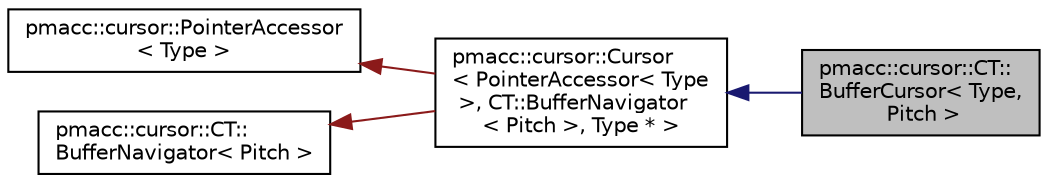 digraph "pmacc::cursor::CT::BufferCursor&lt; Type, Pitch &gt;"
{
 // LATEX_PDF_SIZE
  edge [fontname="Helvetica",fontsize="10",labelfontname="Helvetica",labelfontsize="10"];
  node [fontname="Helvetica",fontsize="10",shape=record];
  rankdir="LR";
  Node1 [label="pmacc::cursor::CT::\lBufferCursor\< Type,\l Pitch \>",height=0.2,width=0.4,color="black", fillcolor="grey75", style="filled", fontcolor="black",tooltip="Compile-time version of cursor::BufferCursor where pitch is a compile-time vector."];
  Node2 -> Node1 [dir="back",color="midnightblue",fontsize="10",style="solid",fontname="Helvetica"];
  Node2 [label="pmacc::cursor::Cursor\l\< PointerAccessor\< Type\l \>, CT::BufferNavigator\l\< Pitch \>, Type * \>",height=0.2,width=0.4,color="black", fillcolor="white", style="filled",URL="$classpmacc_1_1cursor_1_1_cursor.html",tooltip=" "];
  Node3 -> Node2 [dir="back",color="firebrick4",fontsize="10",style="solid",fontname="Helvetica"];
  Node3 [label="pmacc::cursor::PointerAccessor\l\< Type \>",height=0.2,width=0.4,color="black", fillcolor="white", style="filled",URL="$structpmacc_1_1cursor_1_1_pointer_accessor.html",tooltip=" "];
  Node4 -> Node2 [dir="back",color="firebrick4",fontsize="10",style="solid",fontname="Helvetica"];
  Node4 [label="pmacc::cursor::CT::\lBufferNavigator\< Pitch \>",height=0.2,width=0.4,color="black", fillcolor="white", style="filled",URL="$structpmacc_1_1cursor_1_1_c_t_1_1_buffer_navigator.html",tooltip=" "];
}
